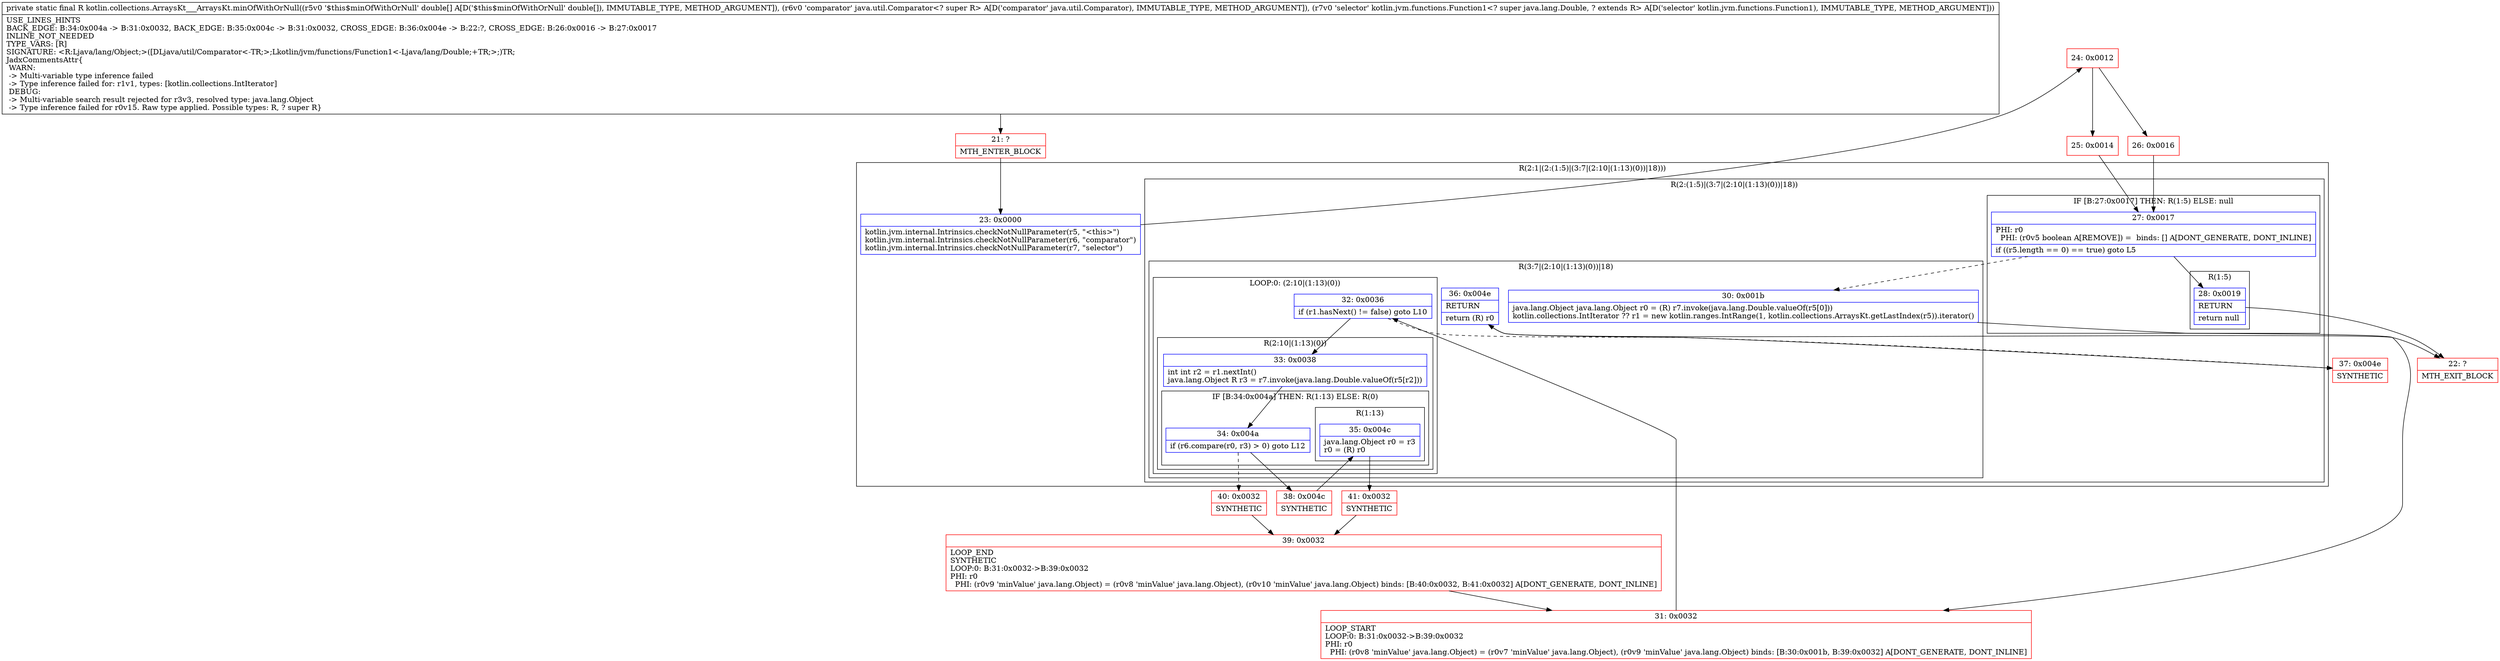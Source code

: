 digraph "CFG forkotlin.collections.ArraysKt___ArraysKt.minOfWithOrNull([DLjava\/util\/Comparator;Lkotlin\/jvm\/functions\/Function1;)Ljava\/lang\/Object;" {
subgraph cluster_Region_1848101196 {
label = "R(2:1|(2:(1:5)|(3:7|(2:10|(1:13)(0))|18)))";
node [shape=record,color=blue];
Node_23 [shape=record,label="{23\:\ 0x0000|kotlin.jvm.internal.Intrinsics.checkNotNullParameter(r5, \"\<this\>\")\lkotlin.jvm.internal.Intrinsics.checkNotNullParameter(r6, \"comparator\")\lkotlin.jvm.internal.Intrinsics.checkNotNullParameter(r7, \"selector\")\l}"];
subgraph cluster_Region_1558311506 {
label = "R(2:(1:5)|(3:7|(2:10|(1:13)(0))|18))";
node [shape=record,color=blue];
subgraph cluster_IfRegion_436560597 {
label = "IF [B:27:0x0017] THEN: R(1:5) ELSE: null";
node [shape=record,color=blue];
Node_27 [shape=record,label="{27\:\ 0x0017|PHI: r0 \l  PHI: (r0v5 boolean A[REMOVE]) =  binds: [] A[DONT_GENERATE, DONT_INLINE]\l|if ((r5.length == 0) == true) goto L5\l}"];
subgraph cluster_Region_86106591 {
label = "R(1:5)";
node [shape=record,color=blue];
Node_28 [shape=record,label="{28\:\ 0x0019|RETURN\l|return null\l}"];
}
}
subgraph cluster_Region_905835705 {
label = "R(3:7|(2:10|(1:13)(0))|18)";
node [shape=record,color=blue];
Node_30 [shape=record,label="{30\:\ 0x001b|java.lang.Object java.lang.Object r0 = (R) r7.invoke(java.lang.Double.valueOf(r5[0]))\lkotlin.collections.IntIterator ?? r1 = new kotlin.ranges.IntRange(1, kotlin.collections.ArraysKt.getLastIndex(r5)).iterator()\l}"];
subgraph cluster_LoopRegion_1049107482 {
label = "LOOP:0: (2:10|(1:13)(0))";
node [shape=record,color=blue];
Node_32 [shape=record,label="{32\:\ 0x0036|if (r1.hasNext() != false) goto L10\l}"];
subgraph cluster_Region_1686794062 {
label = "R(2:10|(1:13)(0))";
node [shape=record,color=blue];
Node_33 [shape=record,label="{33\:\ 0x0038|int int r2 = r1.nextInt()\ljava.lang.Object R r3 = r7.invoke(java.lang.Double.valueOf(r5[r2]))\l}"];
subgraph cluster_IfRegion_1139862269 {
label = "IF [B:34:0x004a] THEN: R(1:13) ELSE: R(0)";
node [shape=record,color=blue];
Node_34 [shape=record,label="{34\:\ 0x004a|if (r6.compare(r0, r3) \> 0) goto L12\l}"];
subgraph cluster_Region_1467231082 {
label = "R(1:13)";
node [shape=record,color=blue];
Node_35 [shape=record,label="{35\:\ 0x004c|java.lang.Object r0 = r3\lr0 = (R) r0\l}"];
}
subgraph cluster_Region_1427907998 {
label = "R(0)";
node [shape=record,color=blue];
}
}
}
}
Node_36 [shape=record,label="{36\:\ 0x004e|RETURN\l|return (R) r0\l}"];
}
}
}
Node_21 [shape=record,color=red,label="{21\:\ ?|MTH_ENTER_BLOCK\l}"];
Node_24 [shape=record,color=red,label="{24\:\ 0x0012}"];
Node_25 [shape=record,color=red,label="{25\:\ 0x0014}"];
Node_22 [shape=record,color=red,label="{22\:\ ?|MTH_EXIT_BLOCK\l}"];
Node_31 [shape=record,color=red,label="{31\:\ 0x0032|LOOP_START\lLOOP:0: B:31:0x0032\-\>B:39:0x0032\lPHI: r0 \l  PHI: (r0v8 'minValue' java.lang.Object) = (r0v7 'minValue' java.lang.Object), (r0v9 'minValue' java.lang.Object) binds: [B:30:0x001b, B:39:0x0032] A[DONT_GENERATE, DONT_INLINE]\l}"];
Node_38 [shape=record,color=red,label="{38\:\ 0x004c|SYNTHETIC\l}"];
Node_41 [shape=record,color=red,label="{41\:\ 0x0032|SYNTHETIC\l}"];
Node_39 [shape=record,color=red,label="{39\:\ 0x0032|LOOP_END\lSYNTHETIC\lLOOP:0: B:31:0x0032\-\>B:39:0x0032\lPHI: r0 \l  PHI: (r0v9 'minValue' java.lang.Object) = (r0v8 'minValue' java.lang.Object), (r0v10 'minValue' java.lang.Object) binds: [B:40:0x0032, B:41:0x0032] A[DONT_GENERATE, DONT_INLINE]\l}"];
Node_40 [shape=record,color=red,label="{40\:\ 0x0032|SYNTHETIC\l}"];
Node_37 [shape=record,color=red,label="{37\:\ 0x004e|SYNTHETIC\l}"];
Node_26 [shape=record,color=red,label="{26\:\ 0x0016}"];
MethodNode[shape=record,label="{private static final R kotlin.collections.ArraysKt___ArraysKt.minOfWithOrNull((r5v0 '$this$minOfWithOrNull' double[] A[D('$this$minOfWithOrNull' double[]), IMMUTABLE_TYPE, METHOD_ARGUMENT]), (r6v0 'comparator' java.util.Comparator\<? super R\> A[D('comparator' java.util.Comparator), IMMUTABLE_TYPE, METHOD_ARGUMENT]), (r7v0 'selector' kotlin.jvm.functions.Function1\<? super java.lang.Double, ? extends R\> A[D('selector' kotlin.jvm.functions.Function1), IMMUTABLE_TYPE, METHOD_ARGUMENT]))  | USE_LINES_HINTS\lBACK_EDGE: B:34:0x004a \-\> B:31:0x0032, BACK_EDGE: B:35:0x004c \-\> B:31:0x0032, CROSS_EDGE: B:36:0x004e \-\> B:22:?, CROSS_EDGE: B:26:0x0016 \-\> B:27:0x0017\lINLINE_NOT_NEEDED\lTYPE_VARS: [R]\lSIGNATURE: \<R:Ljava\/lang\/Object;\>([DLjava\/util\/Comparator\<\-TR;\>;Lkotlin\/jvm\/functions\/Function1\<\-Ljava\/lang\/Double;+TR;\>;)TR;\lJadxCommentsAttr\{\l WARN: \l \-\> Multi\-variable type inference failed\l \-\> Type inference failed for: r1v1, types: [kotlin.collections.IntIterator]\l DEBUG: \l \-\> Multi\-variable search result rejected for r3v3, resolved type: java.lang.Object\l \-\> Type inference failed for r0v15. Raw type applied. Possible types: R, ? super R\}\l}"];
MethodNode -> Node_21;Node_23 -> Node_24;
Node_27 -> Node_28;
Node_27 -> Node_30[style=dashed];
Node_28 -> Node_22;
Node_30 -> Node_31;
Node_32 -> Node_33;
Node_32 -> Node_37[style=dashed];
Node_33 -> Node_34;
Node_34 -> Node_38;
Node_34 -> Node_40[style=dashed];
Node_35 -> Node_41;
Node_36 -> Node_22;
Node_21 -> Node_23;
Node_24 -> Node_25;
Node_24 -> Node_26;
Node_25 -> Node_27;
Node_31 -> Node_32;
Node_38 -> Node_35;
Node_41 -> Node_39;
Node_39 -> Node_31;
Node_40 -> Node_39;
Node_37 -> Node_36;
Node_26 -> Node_27;
}

